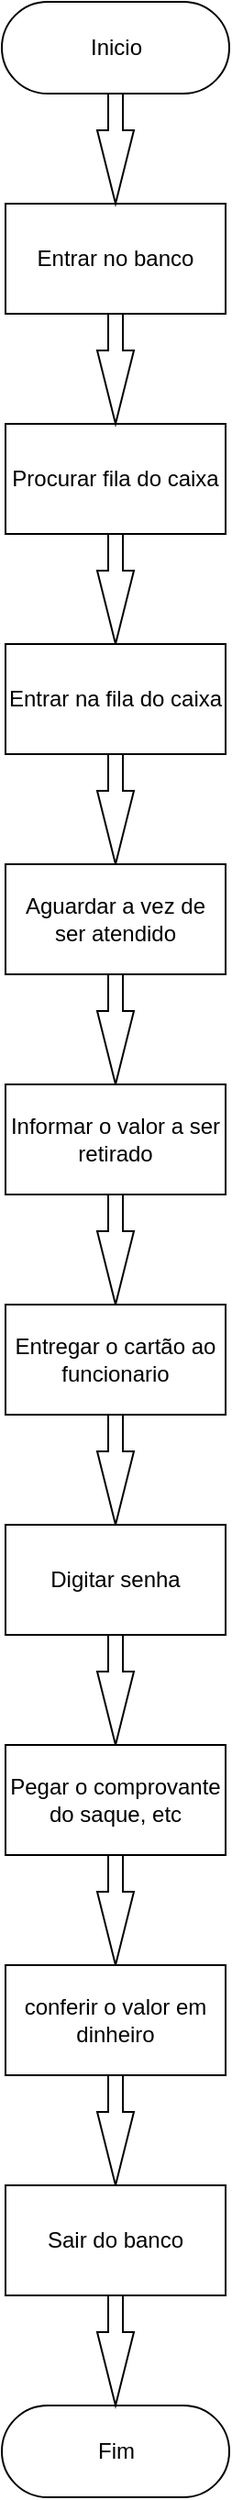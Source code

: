 <mxfile version="16.5.6" type="device"><diagram id="8dyP6v8W3uS0ul5XpLPz" name="Page-1"><mxGraphModel dx="1422" dy="794" grid="1" gridSize="10" guides="1" tooltips="1" connect="1" arrows="1" fold="1" page="1" pageScale="1" pageWidth="827" pageHeight="1169" math="0" shadow="0"><root><mxCell id="0"/><mxCell id="1" parent="0"/><mxCell id="N9rBDyq9JkmEhOFdGEdS-1" value="Entrar no banco" style="rounded=0;whiteSpace=wrap;html=1;" vertex="1" parent="1"><mxGeometry x="354" y="150" width="120" height="60" as="geometry"/></mxCell><mxCell id="N9rBDyq9JkmEhOFdGEdS-3" value="" style="html=1;shadow=0;dashed=0;align=center;verticalAlign=middle;shape=mxgraph.arrows2.arrow;dy=0.6;dx=40;direction=south;notch=0;" vertex="1" parent="1"><mxGeometry x="404" y="90" width="20" height="60" as="geometry"/></mxCell><mxCell id="N9rBDyq9JkmEhOFdGEdS-4" value="Procurar fila do caixa" style="rounded=0;whiteSpace=wrap;html=1;" vertex="1" parent="1"><mxGeometry x="354" y="270" width="120" height="60" as="geometry"/></mxCell><mxCell id="N9rBDyq9JkmEhOFdGEdS-5" value="" style="html=1;shadow=0;dashed=0;align=center;verticalAlign=middle;shape=mxgraph.arrows2.arrow;dy=0.6;dx=40;direction=south;notch=0;" vertex="1" parent="1"><mxGeometry x="404" y="210" width="20" height="60" as="geometry"/></mxCell><mxCell id="N9rBDyq9JkmEhOFdGEdS-6" value="" style="html=1;shadow=0;dashed=0;align=center;verticalAlign=middle;shape=mxgraph.arrows2.arrow;dy=0.6;dx=40;direction=south;notch=0;" vertex="1" parent="1"><mxGeometry x="404" y="330" width="20" height="60" as="geometry"/></mxCell><mxCell id="N9rBDyq9JkmEhOFdGEdS-7" value="Entrar na fila do caixa" style="rounded=0;whiteSpace=wrap;html=1;" vertex="1" parent="1"><mxGeometry x="354" y="390" width="120" height="60" as="geometry"/></mxCell><mxCell id="N9rBDyq9JkmEhOFdGEdS-8" value="" style="html=1;shadow=0;dashed=0;align=center;verticalAlign=middle;shape=mxgraph.arrows2.arrow;dy=0.6;dx=40;direction=south;notch=0;" vertex="1" parent="1"><mxGeometry x="404" y="450" width="20" height="60" as="geometry"/></mxCell><mxCell id="N9rBDyq9JkmEhOFdGEdS-9" value="Aguardar a vez de ser atendido" style="rounded=0;whiteSpace=wrap;html=1;" vertex="1" parent="1"><mxGeometry x="354" y="510" width="120" height="60" as="geometry"/></mxCell><mxCell id="N9rBDyq9JkmEhOFdGEdS-10" value="" style="html=1;shadow=0;dashed=0;align=center;verticalAlign=middle;shape=mxgraph.arrows2.arrow;dy=0.6;dx=40;direction=south;notch=0;" vertex="1" parent="1"><mxGeometry x="404" y="570" width="20" height="60" as="geometry"/></mxCell><mxCell id="N9rBDyq9JkmEhOFdGEdS-11" value="Informar o valor a ser retirado" style="rounded=0;whiteSpace=wrap;html=1;" vertex="1" parent="1"><mxGeometry x="354" y="630" width="120" height="60" as="geometry"/></mxCell><mxCell id="N9rBDyq9JkmEhOFdGEdS-12" value="" style="html=1;shadow=0;dashed=0;align=center;verticalAlign=middle;shape=mxgraph.arrows2.arrow;dy=0.6;dx=40;direction=south;notch=0;" vertex="1" parent="1"><mxGeometry x="404" y="690" width="20" height="60" as="geometry"/></mxCell><mxCell id="N9rBDyq9JkmEhOFdGEdS-13" value="Entregar o cartão ao funcionario" style="rounded=0;whiteSpace=wrap;html=1;" vertex="1" parent="1"><mxGeometry x="354" y="750" width="120" height="60" as="geometry"/></mxCell><mxCell id="N9rBDyq9JkmEhOFdGEdS-15" value="" style="html=1;shadow=0;dashed=0;align=center;verticalAlign=middle;shape=mxgraph.arrows2.arrow;dy=0.6;dx=40;direction=south;notch=0;" vertex="1" parent="1"><mxGeometry x="404" y="810" width="20" height="60" as="geometry"/></mxCell><mxCell id="N9rBDyq9JkmEhOFdGEdS-16" value="Digitar senha" style="rounded=0;whiteSpace=wrap;html=1;" vertex="1" parent="1"><mxGeometry x="354" y="870" width="120" height="60" as="geometry"/></mxCell><mxCell id="N9rBDyq9JkmEhOFdGEdS-17" value="" style="html=1;shadow=0;dashed=0;align=center;verticalAlign=middle;shape=mxgraph.arrows2.arrow;dy=0.6;dx=40;direction=south;notch=0;" vertex="1" parent="1"><mxGeometry x="404" y="930" width="20" height="60" as="geometry"/></mxCell><mxCell id="N9rBDyq9JkmEhOFdGEdS-18" value="Pegar o comprovante do saque, etc" style="rounded=0;whiteSpace=wrap;html=1;" vertex="1" parent="1"><mxGeometry x="354" y="990" width="120" height="60" as="geometry"/></mxCell><mxCell id="N9rBDyq9JkmEhOFdGEdS-19" value="" style="html=1;shadow=0;dashed=0;align=center;verticalAlign=middle;shape=mxgraph.arrows2.arrow;dy=0.6;dx=40;direction=south;notch=0;" vertex="1" parent="1"><mxGeometry x="404" y="1050" width="20" height="60" as="geometry"/></mxCell><mxCell id="N9rBDyq9JkmEhOFdGEdS-20" value="conferir o valor em dinheiro" style="rounded=0;whiteSpace=wrap;html=1;" vertex="1" parent="1"><mxGeometry x="354" y="1110" width="120" height="60" as="geometry"/></mxCell><mxCell id="N9rBDyq9JkmEhOFdGEdS-22" value="" style="html=1;shadow=0;dashed=0;align=center;verticalAlign=middle;shape=mxgraph.arrows2.arrow;dy=0.6;dx=40;direction=south;notch=0;" vertex="1" parent="1"><mxGeometry x="404" y="1170" width="20" height="60" as="geometry"/></mxCell><mxCell id="N9rBDyq9JkmEhOFdGEdS-24" value="Inicio" style="html=1;dashed=0;whitespace=wrap;shape=mxgraph.dfd.start" vertex="1" parent="1"><mxGeometry x="352" y="40" width="124" height="50" as="geometry"/></mxCell><mxCell id="N9rBDyq9JkmEhOFdGEdS-25" value="Fim" style="html=1;dashed=0;whitespace=wrap;shape=mxgraph.dfd.start" vertex="1" parent="1"><mxGeometry x="352" y="1350" width="124" height="50" as="geometry"/></mxCell><mxCell id="N9rBDyq9JkmEhOFdGEdS-26" value="Sair do banco" style="rounded=0;whiteSpace=wrap;html=1;" vertex="1" parent="1"><mxGeometry x="354" y="1230" width="120" height="60" as="geometry"/></mxCell><mxCell id="N9rBDyq9JkmEhOFdGEdS-27" value="" style="html=1;shadow=0;dashed=0;align=center;verticalAlign=middle;shape=mxgraph.arrows2.arrow;dy=0.6;dx=40;direction=south;notch=0;" vertex="1" parent="1"><mxGeometry x="404" y="1290" width="20" height="60" as="geometry"/></mxCell></root></mxGraphModel></diagram></mxfile>